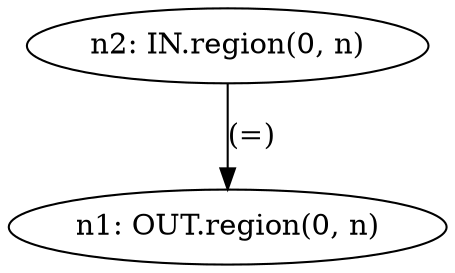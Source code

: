 digraph {
  n1[label="n1: OUT.region(0, n)"];
  n2[label="n2: IN.region(0, n)"];
  n2 -> n1[ label="(=)"];
}
